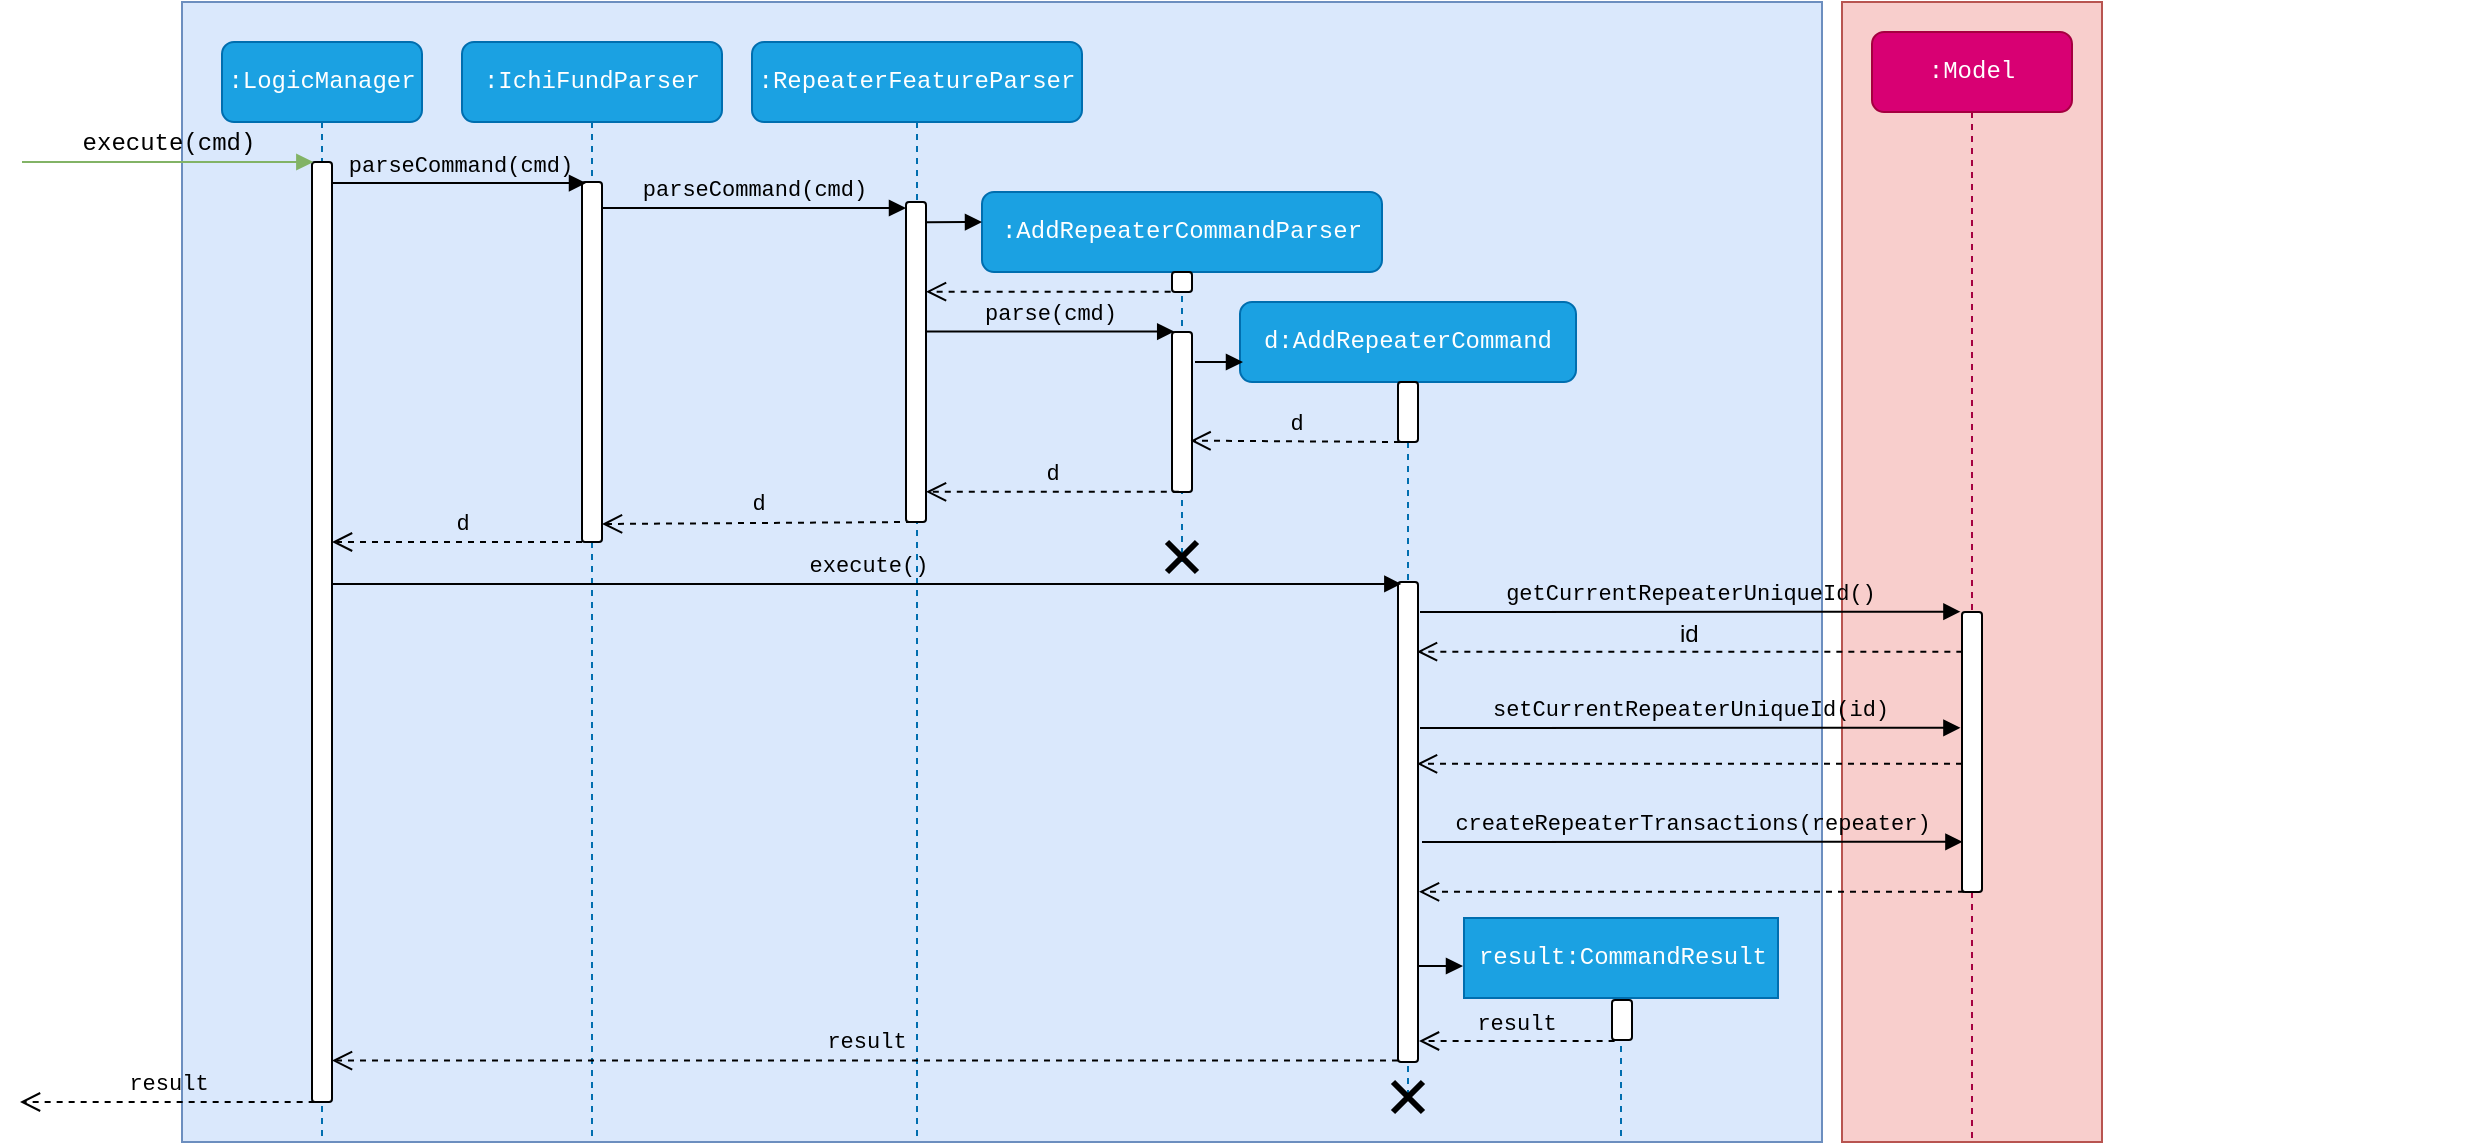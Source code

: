 <mxfile version="12.2.3" type="google" pages="1"><diagram name="Page-1" id="13e1069c-82ec-6db2-03f1-153e76fe0fe0"><mxGraphModel dx="1463" dy="847" grid="1" gridSize="10" guides="1" tooltips="1" connect="1" arrows="1" fold="1" page="1" pageScale="1" pageWidth="1100" pageHeight="850" background="#ffffff" math="0" shadow="0"><root><mxCell id="0"/><mxCell id="1" parent="0"/><mxCell id="f5O2C3GaG6jFqPuzaNwz-3" value="" style="rounded=0;whiteSpace=wrap;html=1;comic=1;opacity=0;fontFamily=Courier New;" parent="1" vertex="1"><mxGeometry x="770" y="150" width="120" height="60" as="geometry"/></mxCell><mxCell id="f5O2C3GaG6jFqPuzaNwz-9" value="" style="rounded=0;whiteSpace=wrap;html=1;comic=0;fillColor=#f8cecc;strokeColor=#b85450;fontFamily=Courier New;" parent="1" vertex="1"><mxGeometry x="950" y="70" width="130" height="570" as="geometry"/></mxCell><mxCell id="f5O2C3GaG6jFqPuzaNwz-10" value="" style="rounded=0;whiteSpace=wrap;html=1;comic=0;fillColor=#dae8fc;strokeColor=#6c8ebf;" parent="1" vertex="1"><mxGeometry x="120" y="70" width="820" height="570" as="geometry"/></mxCell><mxCell id="f5O2C3GaG6jFqPuzaNwz-11" value=":LogicManager" style="shape=umlLifeline;perimeter=lifelinePerimeter;whiteSpace=wrap;html=1;container=1;collapsible=0;recursiveResize=0;outlineConnect=0;rounded=1;comic=0;fontFamily=Courier New;fillColor=#1ba1e2;strokeColor=#006EAF;fontColor=#ffffff;" parent="1" vertex="1"><mxGeometry x="140" y="90" width="100" height="550" as="geometry"/></mxCell><mxCell id="f5O2C3GaG6jFqPuzaNwz-24" value="" style="html=1;points=[];perimeter=orthogonalPerimeter;rounded=1;comic=0;fontFamily=Courier New;" parent="f5O2C3GaG6jFqPuzaNwz-11" vertex="1"><mxGeometry x="45" y="60" width="10" height="470" as="geometry"/></mxCell><mxCell id="f5O2C3GaG6jFqPuzaNwz-12" value=":IchiFundParser" style="shape=umlLifeline;perimeter=lifelinePerimeter;whiteSpace=wrap;html=1;container=1;collapsible=0;recursiveResize=0;outlineConnect=0;rounded=1;comic=0;fontFamily=Courier New;fillColor=#1ba1e2;strokeColor=#006EAF;fontColor=#ffffff;" parent="1" vertex="1"><mxGeometry x="260" y="90" width="130" height="550" as="geometry"/></mxCell><mxCell id="f5O2C3GaG6jFqPuzaNwz-25" value="" style="html=1;points=[];perimeter=orthogonalPerimeter;rounded=1;comic=0;fontFamily=Courier New;" parent="f5O2C3GaG6jFqPuzaNwz-12" vertex="1"><mxGeometry x="60" y="70" width="10" height="180" as="geometry"/></mxCell><mxCell id="f5O2C3GaG6jFqPuzaNwz-14" value=":RepeaterFeatureParser" style="shape=umlLifeline;perimeter=lifelinePerimeter;whiteSpace=wrap;html=1;container=1;collapsible=0;recursiveResize=0;outlineConnect=0;rounded=1;comic=0;fontFamily=Courier New;fillColor=#1ba1e2;strokeColor=#006EAF;fontColor=#ffffff;" parent="1" vertex="1"><mxGeometry x="405" y="90" width="165" height="550" as="geometry"/></mxCell><mxCell id="f5O2C3GaG6jFqPuzaNwz-27" value="" style="html=1;points=[];perimeter=orthogonalPerimeter;rounded=1;comic=0;fontFamily=Courier New;" parent="f5O2C3GaG6jFqPuzaNwz-14" vertex="1"><mxGeometry x="77" y="80" width="10" height="160" as="geometry"/></mxCell><mxCell id="f5O2C3GaG6jFqPuzaNwz-35" value="d" style="html=1;verticalAlign=bottom;endArrow=open;dashed=1;endSize=8;fontFamily=Courier New;labelBackgroundColor=none;" parent="f5O2C3GaG6jFqPuzaNwz-14" edge="1"><mxGeometry relative="1" as="geometry"><mxPoint x="80" y="240" as="sourcePoint"/><mxPoint x="-75" y="241" as="targetPoint"/></mxGeometry></mxCell><mxCell id="f5O2C3GaG6jFqPuzaNwz-15" value=":AddRepeaterCommandParser" style="shape=umlLifeline;perimeter=lifelinePerimeter;whiteSpace=wrap;html=1;container=1;collapsible=0;recursiveResize=0;outlineConnect=0;rounded=1;comic=0;fontFamily=Courier New;fillColor=#1ba1e2;strokeColor=#006EAF;fontColor=#ffffff;" parent="1" vertex="1"><mxGeometry x="520" y="165" width="200" height="185" as="geometry"/></mxCell><mxCell id="f5O2C3GaG6jFqPuzaNwz-28" value="" style="html=1;points=[];perimeter=orthogonalPerimeter;rounded=1;comic=0;fontFamily=Courier New;" parent="f5O2C3GaG6jFqPuzaNwz-15" vertex="1"><mxGeometry x="95" y="40" width="10" height="10" as="geometry"/></mxCell><mxCell id="f5O2C3GaG6jFqPuzaNwz-29" value="" style="html=1;points=[];perimeter=orthogonalPerimeter;rounded=1;comic=0;fontFamily=Courier New;" parent="f5O2C3GaG6jFqPuzaNwz-15" vertex="1"><mxGeometry x="95" y="70" width="10" height="80" as="geometry"/></mxCell><mxCell id="f5O2C3GaG6jFqPuzaNwz-56" value="" style="shape=umlDestroy;whiteSpace=wrap;html=1;strokeWidth=3;rounded=1;comic=0;fontFamily=Courier New;" parent="f5O2C3GaG6jFqPuzaNwz-15" vertex="1"><mxGeometry x="92.5" y="175" width="15" height="15" as="geometry"/></mxCell><mxCell id="f5O2C3GaG6jFqPuzaNwz-17" value="d:AddRepeaterCommand" style="shape=umlLifeline;perimeter=lifelinePerimeter;whiteSpace=wrap;html=1;container=1;collapsible=0;recursiveResize=0;outlineConnect=0;rounded=1;comic=0;fontFamily=Courier New;fillColor=#1ba1e2;strokeColor=#006EAF;fontColor=#ffffff;" parent="1" vertex="1"><mxGeometry x="649" y="220" width="168" height="400" as="geometry"/></mxCell><mxCell id="f5O2C3GaG6jFqPuzaNwz-26" value="" style="html=1;points=[];perimeter=orthogonalPerimeter;rounded=1;comic=0;fontFamily=Courier New;" parent="f5O2C3GaG6jFqPuzaNwz-17" vertex="1"><mxGeometry x="79" y="40" width="10" height="30" as="geometry"/></mxCell><mxCell id="f5O2C3GaG6jFqPuzaNwz-42" value="d" style="html=1;verticalAlign=bottom;endArrow=open;dashed=1;endSize=8;fontFamily=Courier New;entryX=0.927;entryY=0.679;entryDx=0;entryDy=0;entryPerimeter=0;labelBackgroundColor=none;" parent="f5O2C3GaG6jFqPuzaNwz-17" target="f5O2C3GaG6jFqPuzaNwz-29" edge="1"><mxGeometry relative="1" as="geometry"><mxPoint x="80" y="70" as="sourcePoint"/><mxPoint x="-47" y="71" as="targetPoint"/></mxGeometry></mxCell><mxCell id="f5O2C3GaG6jFqPuzaNwz-43" value="" style="html=1;points=[];perimeter=orthogonalPerimeter;rounded=1;comic=0;fontFamily=Courier New;" parent="f5O2C3GaG6jFqPuzaNwz-17" vertex="1"><mxGeometry x="79" y="140" width="10" height="240" as="geometry"/></mxCell><mxCell id="f5O2C3GaG6jFqPuzaNwz-39" value="" style="html=1;verticalAlign=bottom;endArrow=block;fontFamily=Courier New;" parent="f5O2C3GaG6jFqPuzaNwz-17" edge="1"><mxGeometry width="80" relative="1" as="geometry"><mxPoint x="-22.5" y="30" as="sourcePoint"/><mxPoint x="1.5" y="30" as="targetPoint"/></mxGeometry></mxCell><mxCell id="f5O2C3GaG6jFqPuzaNwz-58" value="" style="shape=umlDestroy;whiteSpace=wrap;html=1;strokeWidth=3;rounded=1;comic=0;fontFamily=Courier New;" parent="f5O2C3GaG6jFqPuzaNwz-17" vertex="1"><mxGeometry x="76.5" y="390" width="15" height="15" as="geometry"/></mxCell><mxCell id="f5O2C3GaG6jFqPuzaNwz-19" value=":Model" style="shape=umlLifeline;perimeter=lifelinePerimeter;whiteSpace=wrap;html=1;container=1;collapsible=0;recursiveResize=0;outlineConnect=0;rounded=1;comic=0;fontFamily=Courier New;fillColor=#d80073;strokeColor=#A50040;fontColor=#ffffff;size=40;" parent="1" vertex="1"><mxGeometry x="965" y="85" width="100" height="555" as="geometry"/></mxCell><mxCell id="f5O2C3GaG6jFqPuzaNwz-45" value="" style="html=1;points=[];perimeter=orthogonalPerimeter;rounded=1;comic=0;fontFamily=Courier New;" parent="f5O2C3GaG6jFqPuzaNwz-19" vertex="1"><mxGeometry x="45" y="290" width="10" height="140" as="geometry"/></mxCell><mxCell id="f5O2C3GaG6jFqPuzaNwz-18" value="result:CommandResult" style="html=1;points=[];perimeter=orthogonalPerimeter;shape=umlLifeline;participant=label;fontFamily=Courier New;fontSize=12;fontColor=#ffffff;align=center;strokeColor=#006EAF;fillColor=#1ba1e2;recursiveResize=0;container=1;collapsible=0;" parent="1" vertex="1"><mxGeometry x="761" y="528" width="157" height="112" as="geometry"/></mxCell><mxCell id="f5O2C3GaG6jFqPuzaNwz-49" value="" style="html=1;points=[];perimeter=orthogonalPerimeter;rounded=1;comic=0;fontFamily=Courier New;" parent="f5O2C3GaG6jFqPuzaNwz-18" vertex="1"><mxGeometry x="74" y="41" width="10" height="20" as="geometry"/></mxCell><mxCell id="f5O2C3GaG6jFqPuzaNwz-23" value="&lt;div&gt;execute(cmd)&lt;/div&gt;" style="html=1;verticalAlign=bottom;endArrow=block;labelBackgroundColor=none;fontFamily=Courier New;fontSize=12;edgeStyle=elbowEdgeStyle;elbow=vertical;fillColor=#d5e8d4;strokeColor=#82b366;entryX=0.067;entryY=0;entryDx=0;entryDy=0;entryPerimeter=0;rounded=0;" parent="1" target="f5O2C3GaG6jFqPuzaNwz-24" edge="1"><mxGeometry relative="1" as="geometry"><mxPoint x="40" y="150" as="sourcePoint"/><mxPoint x="140" y="150" as="targetPoint"/><Array as="points"><mxPoint x="80" y="150"/></Array></mxGeometry></mxCell><mxCell id="f5O2C3GaG6jFqPuzaNwz-31" value="parseCommand(cmd)" style="html=1;verticalAlign=bottom;endArrow=block;fontFamily=Courier New;entryX=0.2;entryY=0.003;entryDx=0;entryDy=0;entryPerimeter=0;labelBackgroundColor=none;" parent="1" source="f5O2C3GaG6jFqPuzaNwz-24" target="f5O2C3GaG6jFqPuzaNwz-25" edge="1"><mxGeometry width="80" relative="1" as="geometry"><mxPoint x="150" y="213" as="sourcePoint"/><mxPoint x="280" y="160" as="targetPoint"/></mxGeometry></mxCell><mxCell id="f5O2C3GaG6jFqPuzaNwz-32" value="parseCommand(cmd)" style="html=1;verticalAlign=bottom;endArrow=block;fontFamily=Courier New;labelBackgroundColor=none;" parent="1" target="f5O2C3GaG6jFqPuzaNwz-27" edge="1"><mxGeometry width="80" relative="1" as="geometry"><mxPoint x="330" y="173" as="sourcePoint"/><mxPoint x="522.5" y="170.04" as="targetPoint"/></mxGeometry></mxCell><mxCell id="f5O2C3GaG6jFqPuzaNwz-33" value="" style="html=1;verticalAlign=bottom;endArrow=block;fontFamily=Courier New;exitX=1.04;exitY=0.063;exitDx=0;exitDy=0;exitPerimeter=0;" parent="1" source="f5O2C3GaG6jFqPuzaNwz-27" edge="1"><mxGeometry width="80" relative="1" as="geometry"><mxPoint x="530" y="180" as="sourcePoint"/><mxPoint x="520" y="180" as="targetPoint"/></mxGeometry></mxCell><mxCell id="f5O2C3GaG6jFqPuzaNwz-34" value="d" style="html=1;verticalAlign=bottom;endArrow=open;dashed=1;endSize=8;fontFamily=Courier New;labelBackgroundColor=none;" parent="1" target="f5O2C3GaG6jFqPuzaNwz-24" edge="1"><mxGeometry x="-0.027" relative="1" as="geometry"><mxPoint x="320" y="340" as="sourcePoint"/><mxPoint x="240" y="340" as="targetPoint"/><mxPoint x="1" as="offset"/></mxGeometry></mxCell><mxCell id="f5O2C3GaG6jFqPuzaNwz-36" value="" style="html=1;verticalAlign=bottom;endArrow=open;dashed=1;endSize=8;fontFamily=Courier New;exitX=-0.068;exitY=0.983;exitDx=0;exitDy=0;exitPerimeter=0;" parent="1" source="f5O2C3GaG6jFqPuzaNwz-28" target="f5O2C3GaG6jFqPuzaNwz-27" edge="1"><mxGeometry relative="1" as="geometry"><mxPoint x="670" y="226" as="sourcePoint"/><mxPoint x="580" y="220" as="targetPoint"/></mxGeometry></mxCell><mxCell id="f5O2C3GaG6jFqPuzaNwz-40" value="d" style="html=1;verticalAlign=bottom;endArrow=open;dashed=1;endSize=8;fontFamily=Courier New;exitX=0.34;exitY=0.999;exitDx=0;exitDy=0;exitPerimeter=0;labelBackgroundColor=none;" parent="1" source="f5O2C3GaG6jFqPuzaNwz-29" target="f5O2C3GaG6jFqPuzaNwz-27" edge="1"><mxGeometry relative="1" as="geometry"><mxPoint x="640" y="310" as="sourcePoint"/><mxPoint x="526" y="315" as="targetPoint"/></mxGeometry></mxCell><mxCell id="f5O2C3GaG6jFqPuzaNwz-41" value="parse(cmd)" style="html=1;verticalAlign=bottom;endArrow=block;fontFamily=Courier New;entryX=0.11;entryY=-0.003;entryDx=0;entryDy=0;entryPerimeter=0;labelBackgroundColor=none;" parent="1" source="f5O2C3GaG6jFqPuzaNwz-27" target="f5O2C3GaG6jFqPuzaNwz-29" edge="1"><mxGeometry width="80" relative="1" as="geometry"><mxPoint x="580" y="240" as="sourcePoint"/><mxPoint x="660" y="240" as="targetPoint"/></mxGeometry></mxCell><mxCell id="f5O2C3GaG6jFqPuzaNwz-44" value="execute()" style="html=1;verticalAlign=bottom;endArrow=block;fontFamily=Courier New;entryX=0.167;entryY=0.004;entryDx=0;entryDy=0;entryPerimeter=0;labelBackgroundColor=none;" parent="1" source="f5O2C3GaG6jFqPuzaNwz-24" target="f5O2C3GaG6jFqPuzaNwz-43" edge="1"><mxGeometry width="80" relative="1" as="geometry"><mxPoint x="140" y="360" as="sourcePoint"/><mxPoint x="220" y="360" as="targetPoint"/></mxGeometry></mxCell><mxCell id="f5O2C3GaG6jFqPuzaNwz-46" value="getCurrentRepeaterUniqueId()" style="html=1;verticalAlign=bottom;endArrow=block;fontFamily=Courier New;entryX=-0.079;entryY=-0.001;entryDx=0;entryDy=0;entryPerimeter=0;labelBackgroundColor=none;" parent="1" target="f5O2C3GaG6jFqPuzaNwz-45" edge="1"><mxGeometry width="80" relative="1" as="geometry"><mxPoint x="739" y="375" as="sourcePoint"/><mxPoint x="1104" y="370" as="targetPoint"/></mxGeometry></mxCell><mxCell id="f5O2C3GaG6jFqPuzaNwz-48" value="" style="html=1;verticalAlign=bottom;endArrow=block;fontFamily=Courier New;" parent="1" edge="1"><mxGeometry width="80" relative="1" as="geometry"><mxPoint x="738.5" y="552" as="sourcePoint"/><mxPoint x="760.5" y="552" as="targetPoint"/></mxGeometry></mxCell><mxCell id="f5O2C3GaG6jFqPuzaNwz-50" value="result" style="html=1;verticalAlign=bottom;endArrow=open;dashed=1;endSize=8;fontFamily=Courier New;exitX=0.13;exitY=1.025;exitDx=0;exitDy=0;exitPerimeter=0;labelBackgroundColor=none;" parent="1" source="f5O2C3GaG6jFqPuzaNwz-49" edge="1"><mxGeometry relative="1" as="geometry"><mxPoint x="910.5" y="589" as="sourcePoint"/><mxPoint x="738.5" y="589.5" as="targetPoint"/></mxGeometry></mxCell><mxCell id="f5O2C3GaG6jFqPuzaNwz-55" value="result" style="html=1;verticalAlign=bottom;endArrow=open;dashed=1;endSize=8;fontFamily=Courier New;labelBackgroundColor=none;exitX=0.233;exitY=0.998;exitDx=0;exitDy=0;exitPerimeter=0;" parent="1" edge="1"><mxGeometry relative="1" as="geometry"><mxPoint x="186.33" y="620.06" as="sourcePoint"/><mxPoint x="39" y="620" as="targetPoint"/></mxGeometry></mxCell><mxCell id="f5O2C3GaG6jFqPuzaNwz-47" value="" style="html=1;verticalAlign=bottom;endArrow=open;dashed=1;endSize=8;fontFamily=Courier New;exitX=0.067;exitY=1.017;exitDx=0;exitDy=0;exitPerimeter=0;" parent="1" edge="1"><mxGeometry relative="1" as="geometry"><mxPoint x="1010.17" y="394.84" as="sourcePoint"/><mxPoint x="737.5" y="394.84" as="targetPoint"/></mxGeometry></mxCell><mxCell id="_gHpRQ9gHwdrolWyUsaw-3" value="setCurrentRepeaterUniqueId(id)" style="html=1;verticalAlign=bottom;endArrow=block;fontFamily=Courier New;entryX=-0.079;entryY=-0.001;entryDx=0;entryDy=0;entryPerimeter=0;labelBackgroundColor=none;" edge="1" parent="1"><mxGeometry width="80" relative="1" as="geometry"><mxPoint x="739" y="433" as="sourcePoint"/><mxPoint x="1009.21" y="432.9" as="targetPoint"/></mxGeometry></mxCell><mxCell id="_gHpRQ9gHwdrolWyUsaw-4" value="&lt;br&gt;" style="html=1;verticalAlign=bottom;endArrow=open;dashed=1;endSize=8;fontFamily=Courier New;labelBackgroundColor=none;" edge="1" parent="1"><mxGeometry x="-1" y="263" relative="1" as="geometry"><mxPoint x="1010" y="450.92" as="sourcePoint"/><mxPoint x="737.5" y="450.92" as="targetPoint"/><mxPoint x="252" y="-188" as="offset"/></mxGeometry></mxCell><mxCell id="_gHpRQ9gHwdrolWyUsaw-5" value="createRepeaterTransactions(repeater)" style="html=1;verticalAlign=bottom;endArrow=block;fontFamily=Courier New;entryX=-0.079;entryY=-0.001;entryDx=0;entryDy=0;entryPerimeter=0;labelBackgroundColor=none;" edge="1" parent="1"><mxGeometry width="80" relative="1" as="geometry"><mxPoint x="740" y="490" as="sourcePoint"/><mxPoint x="1010.21" y="489.9" as="targetPoint"/></mxGeometry></mxCell><mxCell id="_gHpRQ9gHwdrolWyUsaw-6" value="&lt;br&gt;" style="html=1;verticalAlign=bottom;endArrow=open;dashed=1;endSize=8;fontFamily=Courier New;labelBackgroundColor=none;strokeColor=#000000;" edge="1" parent="1"><mxGeometry x="-1" y="267" relative="1" as="geometry"><mxPoint x="1011" y="514.92" as="sourcePoint"/><mxPoint x="738.5" y="514.92" as="targetPoint"/><mxPoint x="259" y="-202" as="offset"/></mxGeometry></mxCell><mxCell id="_gHpRQ9gHwdrolWyUsaw-9" value="id" style="text;html=1;" vertex="1" parent="1"><mxGeometry x="867" y="372" width="10" height="25" as="geometry"/></mxCell><mxCell id="f5O2C3GaG6jFqPuzaNwz-54" value="result" style="html=1;verticalAlign=bottom;endArrow=open;dashed=1;endSize=8;fontFamily=Courier New;labelBackgroundColor=none;exitX=0;exitY=0.997;exitDx=0;exitDy=0;exitPerimeter=0;" parent="1" target="f5O2C3GaG6jFqPuzaNwz-24" edge="1" source="f5O2C3GaG6jFqPuzaNwz-43"><mxGeometry relative="1" as="geometry"><mxPoint x="727" y="480" as="sourcePoint"/><mxPoint x="65" y="476" as="targetPoint"/></mxGeometry></mxCell></root></mxGraphModel></diagram></mxfile>
